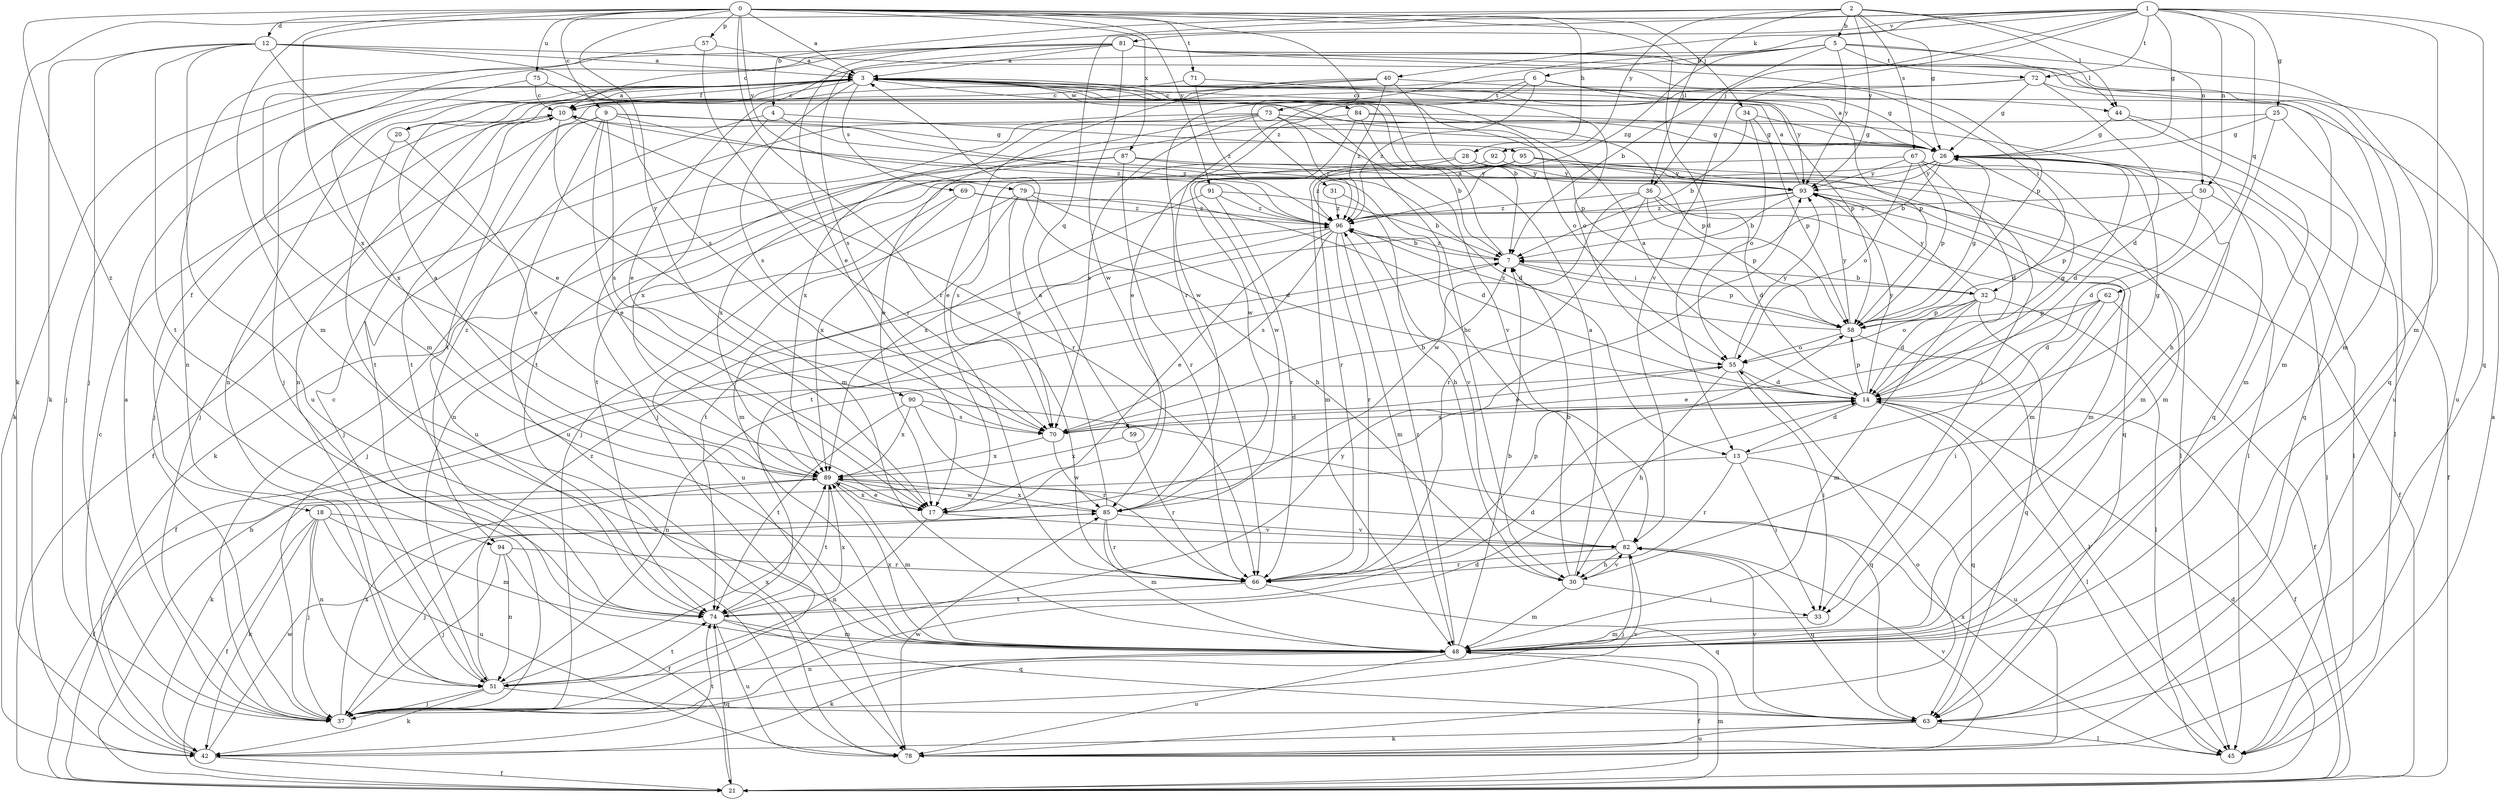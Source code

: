 strict digraph  {
0;
1;
2;
3;
4;
5;
6;
7;
9;
10;
12;
13;
14;
17;
18;
20;
21;
25;
26;
28;
30;
31;
32;
33;
34;
36;
37;
40;
42;
44;
45;
48;
50;
51;
55;
57;
58;
59;
62;
63;
66;
67;
69;
70;
71;
72;
73;
74;
75;
78;
79;
81;
82;
84;
85;
87;
89;
90;
91;
92;
93;
94;
95;
96;
0 -> 3  [label=a];
0 -> 9  [label=c];
0 -> 12  [label=d];
0 -> 13  [label=d];
0 -> 28  [label=h];
0 -> 31  [label=i];
0 -> 34  [label=j];
0 -> 48  [label=m];
0 -> 57  [label=p];
0 -> 66  [label=r];
0 -> 71  [label=t];
0 -> 75  [label=u];
0 -> 79  [label=v];
0 -> 87  [label=x];
0 -> 89  [label=x];
0 -> 90  [label=y];
0 -> 91  [label=y];
0 -> 94  [label=z];
1 -> 17  [label=e];
1 -> 25  [label=g];
1 -> 26  [label=g];
1 -> 36  [label=j];
1 -> 40  [label=k];
1 -> 48  [label=m];
1 -> 50  [label=n];
1 -> 59  [label=q];
1 -> 62  [label=q];
1 -> 63  [label=q];
1 -> 66  [label=r];
1 -> 72  [label=t];
1 -> 81  [label=v];
1 -> 82  [label=v];
2 -> 4  [label=b];
2 -> 5  [label=b];
2 -> 26  [label=g];
2 -> 36  [label=j];
2 -> 42  [label=k];
2 -> 44  [label=l];
2 -> 50  [label=n];
2 -> 67  [label=s];
2 -> 92  [label=y];
2 -> 93  [label=y];
3 -> 10  [label=c];
3 -> 18  [label=f];
3 -> 20  [label=f];
3 -> 30  [label=h];
3 -> 37  [label=j];
3 -> 42  [label=k];
3 -> 44  [label=l];
3 -> 51  [label=n];
3 -> 55  [label=o];
3 -> 58  [label=p];
3 -> 69  [label=s];
3 -> 70  [label=s];
3 -> 84  [label=w];
4 -> 89  [label=x];
4 -> 94  [label=z];
4 -> 95  [label=z];
4 -> 96  [label=z];
5 -> 6  [label=b];
5 -> 7  [label=b];
5 -> 17  [label=e];
5 -> 44  [label=l];
5 -> 72  [label=t];
5 -> 78  [label=u];
5 -> 93  [label=y];
5 -> 96  [label=z];
6 -> 58  [label=p];
6 -> 73  [label=t];
6 -> 74  [label=t];
6 -> 85  [label=w];
6 -> 93  [label=y];
6 -> 96  [label=z];
7 -> 3  [label=a];
7 -> 21  [label=f];
7 -> 32  [label=i];
7 -> 58  [label=p];
7 -> 96  [label=z];
9 -> 13  [label=d];
9 -> 17  [label=e];
9 -> 26  [label=g];
9 -> 37  [label=j];
9 -> 70  [label=s];
9 -> 74  [label=t];
9 -> 78  [label=u];
9 -> 96  [label=z];
10 -> 26  [label=g];
10 -> 37  [label=j];
10 -> 48  [label=m];
10 -> 66  [label=r];
10 -> 74  [label=t];
12 -> 3  [label=a];
12 -> 17  [label=e];
12 -> 32  [label=i];
12 -> 37  [label=j];
12 -> 42  [label=k];
12 -> 70  [label=s];
12 -> 74  [label=t];
12 -> 78  [label=u];
13 -> 26  [label=g];
13 -> 33  [label=i];
13 -> 42  [label=k];
13 -> 66  [label=r];
13 -> 78  [label=u];
14 -> 3  [label=a];
14 -> 13  [label=d];
14 -> 21  [label=f];
14 -> 26  [label=g];
14 -> 45  [label=l];
14 -> 58  [label=p];
14 -> 63  [label=q];
14 -> 70  [label=s];
14 -> 93  [label=y];
17 -> 51  [label=n];
17 -> 82  [label=v];
17 -> 89  [label=x];
18 -> 21  [label=f];
18 -> 37  [label=j];
18 -> 42  [label=k];
18 -> 48  [label=m];
18 -> 51  [label=n];
18 -> 78  [label=u];
18 -> 82  [label=v];
20 -> 3  [label=a];
20 -> 17  [label=e];
20 -> 78  [label=u];
21 -> 7  [label=b];
21 -> 14  [label=d];
21 -> 48  [label=m];
21 -> 74  [label=t];
25 -> 26  [label=g];
25 -> 30  [label=h];
25 -> 37  [label=j];
25 -> 45  [label=l];
26 -> 3  [label=a];
26 -> 7  [label=b];
26 -> 14  [label=d];
26 -> 21  [label=f];
26 -> 37  [label=j];
26 -> 48  [label=m];
26 -> 74  [label=t];
26 -> 93  [label=y];
28 -> 45  [label=l];
28 -> 70  [label=s];
28 -> 93  [label=y];
28 -> 96  [label=z];
30 -> 3  [label=a];
30 -> 7  [label=b];
30 -> 33  [label=i];
30 -> 48  [label=m];
30 -> 82  [label=v];
31 -> 30  [label=h];
31 -> 96  [label=z];
32 -> 7  [label=b];
32 -> 14  [label=d];
32 -> 45  [label=l];
32 -> 48  [label=m];
32 -> 55  [label=o];
32 -> 58  [label=p];
32 -> 63  [label=q];
32 -> 93  [label=y];
33 -> 48  [label=m];
34 -> 7  [label=b];
34 -> 26  [label=g];
34 -> 55  [label=o];
34 -> 58  [label=p];
36 -> 14  [label=d];
36 -> 48  [label=m];
36 -> 58  [label=p];
36 -> 66  [label=r];
36 -> 85  [label=w];
36 -> 96  [label=z];
37 -> 3  [label=a];
37 -> 14  [label=d];
37 -> 82  [label=v];
37 -> 89  [label=x];
37 -> 93  [label=y];
40 -> 7  [label=b];
40 -> 10  [label=c];
40 -> 17  [label=e];
40 -> 26  [label=g];
40 -> 51  [label=n];
40 -> 96  [label=z];
42 -> 10  [label=c];
42 -> 21  [label=f];
42 -> 74  [label=t];
42 -> 85  [label=w];
44 -> 26  [label=g];
44 -> 48  [label=m];
44 -> 63  [label=q];
45 -> 3  [label=a];
45 -> 89  [label=x];
48 -> 7  [label=b];
48 -> 21  [label=f];
48 -> 42  [label=k];
48 -> 51  [label=n];
48 -> 78  [label=u];
48 -> 89  [label=x];
48 -> 96  [label=z];
50 -> 14  [label=d];
50 -> 45  [label=l];
50 -> 58  [label=p];
50 -> 96  [label=z];
51 -> 10  [label=c];
51 -> 37  [label=j];
51 -> 42  [label=k];
51 -> 63  [label=q];
51 -> 74  [label=t];
51 -> 89  [label=x];
51 -> 96  [label=z];
55 -> 14  [label=d];
55 -> 30  [label=h];
55 -> 33  [label=i];
55 -> 51  [label=n];
55 -> 93  [label=y];
57 -> 3  [label=a];
57 -> 48  [label=m];
57 -> 66  [label=r];
58 -> 26  [label=g];
58 -> 45  [label=l];
58 -> 55  [label=o];
58 -> 93  [label=y];
58 -> 96  [label=z];
59 -> 66  [label=r];
59 -> 89  [label=x];
62 -> 14  [label=d];
62 -> 17  [label=e];
62 -> 21  [label=f];
62 -> 33  [label=i];
62 -> 58  [label=p];
63 -> 42  [label=k];
63 -> 45  [label=l];
63 -> 78  [label=u];
63 -> 82  [label=v];
66 -> 58  [label=p];
66 -> 63  [label=q];
66 -> 74  [label=t];
67 -> 14  [label=d];
67 -> 45  [label=l];
67 -> 48  [label=m];
67 -> 51  [label=n];
67 -> 55  [label=o];
67 -> 58  [label=p];
67 -> 93  [label=y];
69 -> 14  [label=d];
69 -> 37  [label=j];
69 -> 89  [label=x];
69 -> 96  [label=z];
70 -> 7  [label=b];
70 -> 14  [label=d];
70 -> 55  [label=o];
70 -> 85  [label=w];
70 -> 89  [label=x];
71 -> 10  [label=c];
71 -> 55  [label=o];
71 -> 96  [label=z];
72 -> 10  [label=c];
72 -> 14  [label=d];
72 -> 17  [label=e];
72 -> 26  [label=g];
72 -> 48  [label=m];
73 -> 17  [label=e];
73 -> 26  [label=g];
73 -> 63  [label=q];
73 -> 70  [label=s];
73 -> 74  [label=t];
73 -> 82  [label=v];
73 -> 89  [label=x];
73 -> 96  [label=z];
74 -> 14  [label=d];
74 -> 48  [label=m];
74 -> 63  [label=q];
74 -> 78  [label=u];
74 -> 89  [label=x];
75 -> 10  [label=c];
75 -> 58  [label=p];
75 -> 89  [label=x];
78 -> 55  [label=o];
78 -> 82  [label=v];
78 -> 85  [label=w];
79 -> 14  [label=d];
79 -> 30  [label=h];
79 -> 48  [label=m];
79 -> 70  [label=s];
79 -> 78  [label=u];
79 -> 96  [label=z];
81 -> 3  [label=a];
81 -> 10  [label=c];
81 -> 37  [label=j];
81 -> 48  [label=m];
81 -> 51  [label=n];
81 -> 58  [label=p];
81 -> 63  [label=q];
81 -> 70  [label=s];
81 -> 78  [label=u];
81 -> 85  [label=w];
82 -> 10  [label=c];
82 -> 30  [label=h];
82 -> 37  [label=j];
82 -> 63  [label=q];
82 -> 66  [label=r];
84 -> 7  [label=b];
84 -> 21  [label=f];
84 -> 26  [label=g];
84 -> 58  [label=p];
84 -> 85  [label=w];
85 -> 3  [label=a];
85 -> 37  [label=j];
85 -> 48  [label=m];
85 -> 66  [label=r];
85 -> 82  [label=v];
85 -> 89  [label=x];
87 -> 37  [label=j];
87 -> 63  [label=q];
87 -> 66  [label=r];
87 -> 89  [label=x];
87 -> 93  [label=y];
89 -> 3  [label=a];
89 -> 17  [label=e];
89 -> 21  [label=f];
89 -> 48  [label=m];
89 -> 74  [label=t];
89 -> 85  [label=w];
90 -> 63  [label=q];
90 -> 66  [label=r];
90 -> 70  [label=s];
90 -> 74  [label=t];
90 -> 89  [label=x];
91 -> 7  [label=b];
91 -> 66  [label=r];
91 -> 89  [label=x];
91 -> 96  [label=z];
92 -> 48  [label=m];
92 -> 93  [label=y];
93 -> 3  [label=a];
93 -> 7  [label=b];
93 -> 21  [label=f];
93 -> 48  [label=m];
93 -> 74  [label=t];
93 -> 96  [label=z];
94 -> 21  [label=f];
94 -> 37  [label=j];
94 -> 51  [label=n];
94 -> 66  [label=r];
95 -> 33  [label=i];
95 -> 42  [label=k];
95 -> 45  [label=l];
95 -> 66  [label=r];
95 -> 85  [label=w];
95 -> 93  [label=y];
96 -> 7  [label=b];
96 -> 17  [label=e];
96 -> 48  [label=m];
96 -> 66  [label=r];
96 -> 70  [label=s];
96 -> 74  [label=t];
96 -> 82  [label=v];
}

